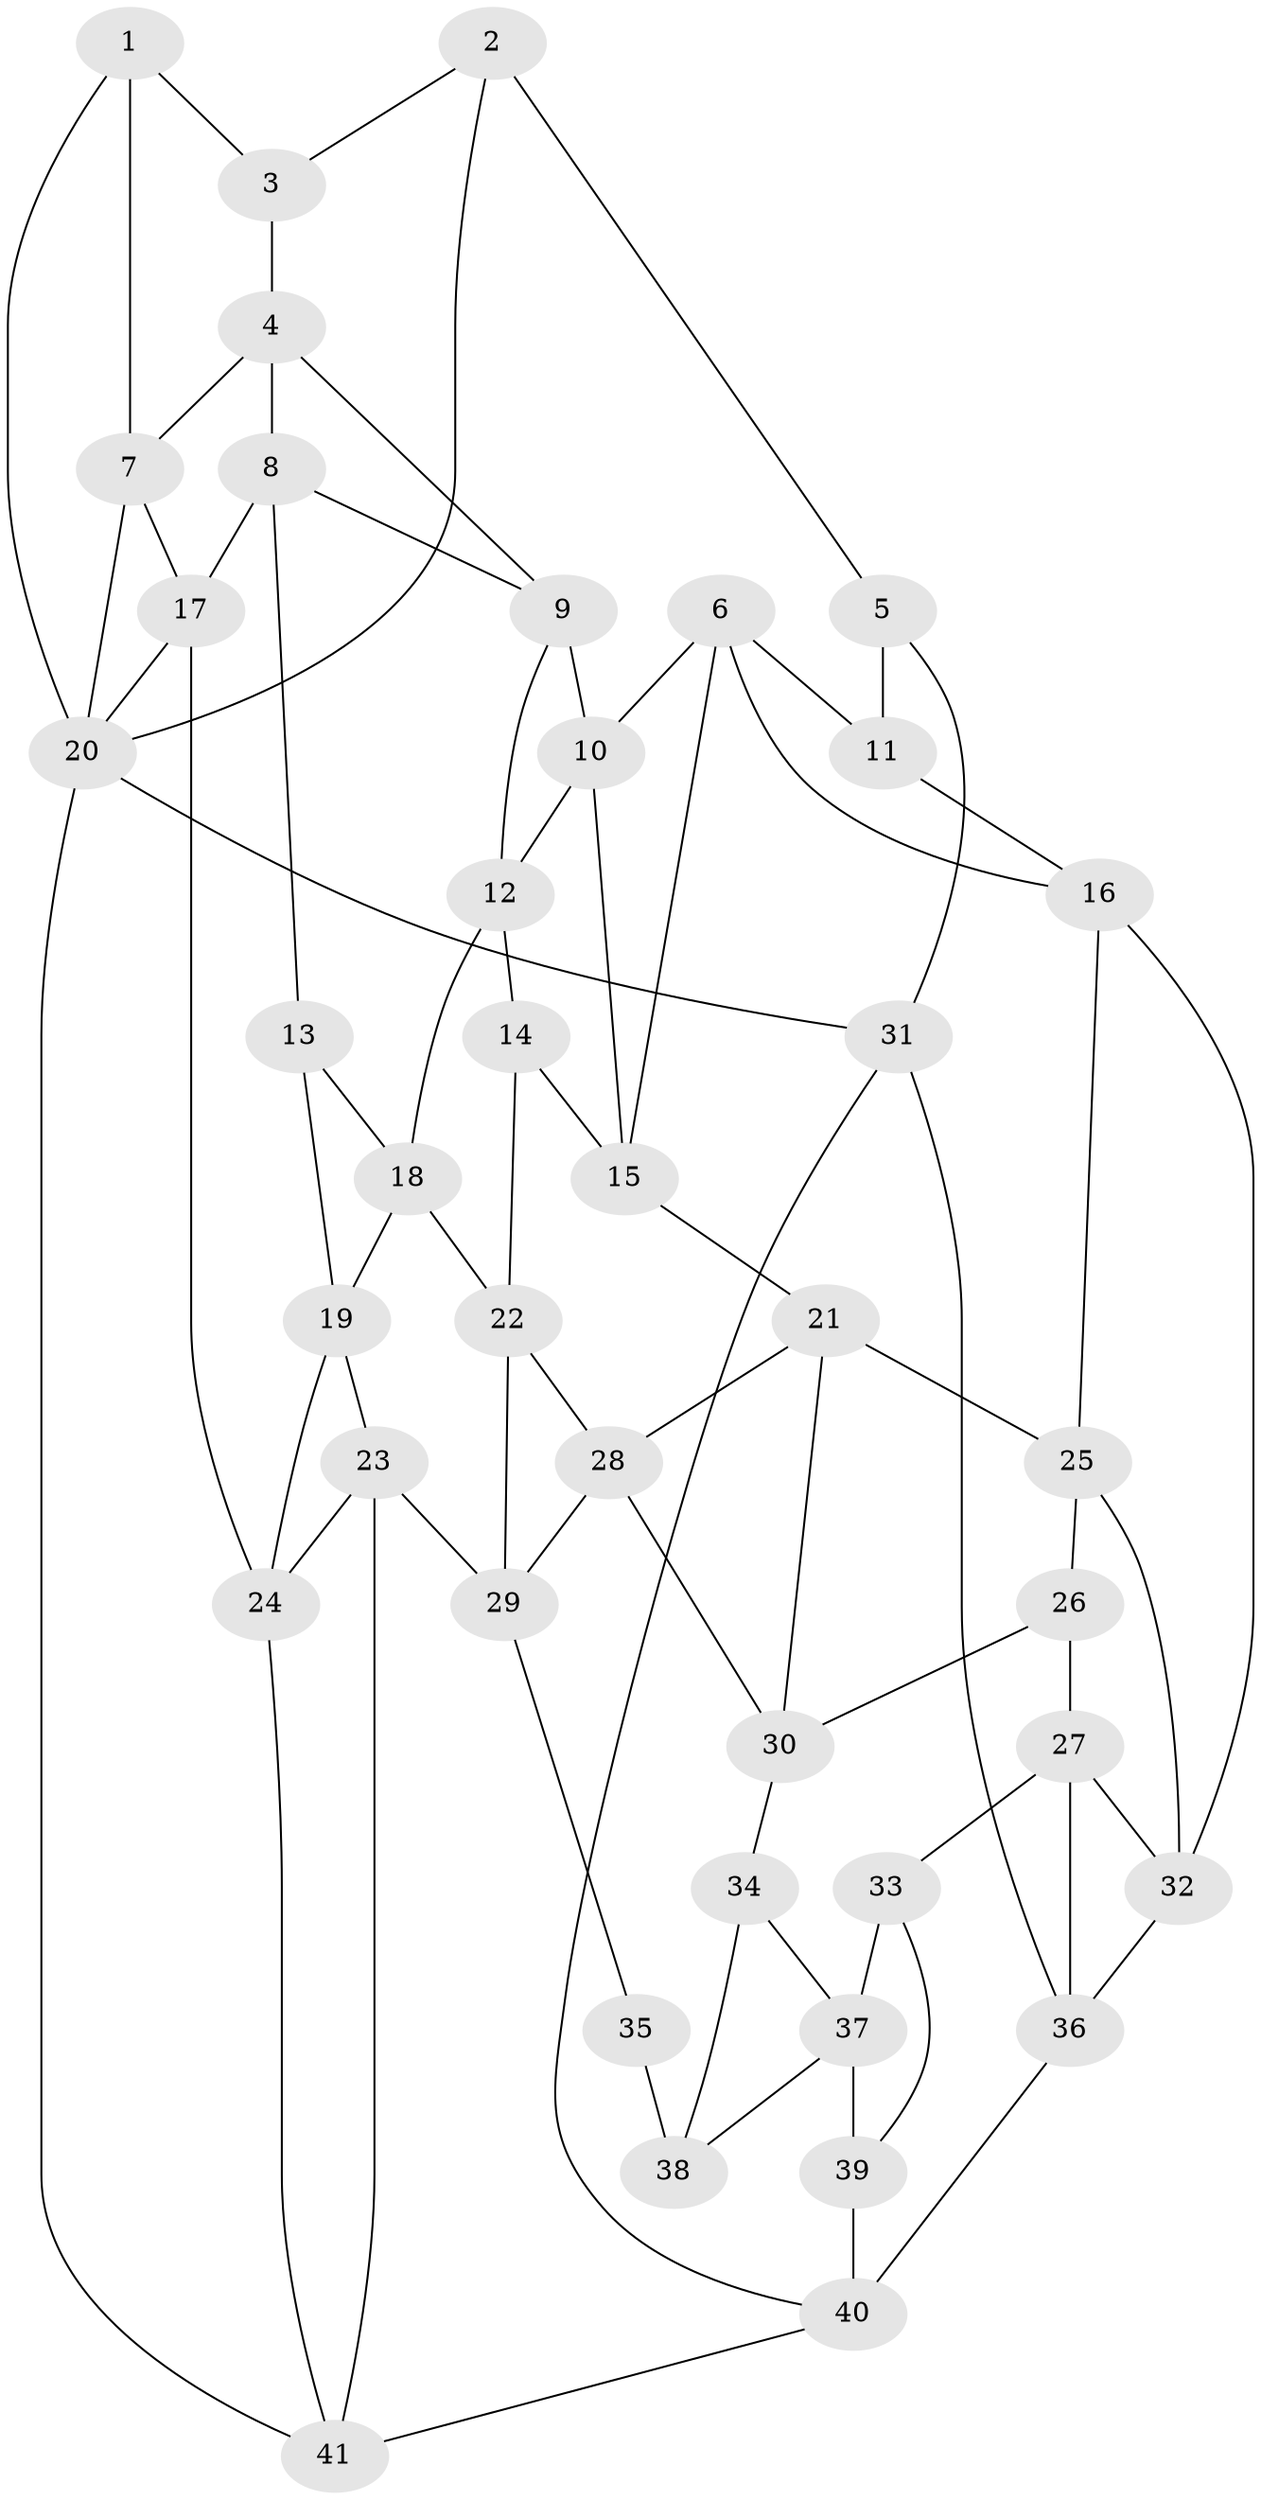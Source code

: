 // original degree distribution, {3: 0.024691358024691357, 6: 0.2345679012345679, 4: 0.2716049382716049, 5: 0.4691358024691358}
// Generated by graph-tools (version 1.1) at 2025/38/03/04/25 23:38:30]
// undirected, 41 vertices, 76 edges
graph export_dot {
  node [color=gray90,style=filled];
  1;
  2;
  3;
  4;
  5;
  6;
  7;
  8;
  9;
  10;
  11;
  12;
  13;
  14;
  15;
  16;
  17;
  18;
  19;
  20;
  21;
  22;
  23;
  24;
  25;
  26;
  27;
  28;
  29;
  30;
  31;
  32;
  33;
  34;
  35;
  36;
  37;
  38;
  39;
  40;
  41;
  1 -- 3 [weight=1.0];
  1 -- 7 [weight=1.0];
  1 -- 20 [weight=1.0];
  2 -- 3 [weight=1.0];
  2 -- 5 [weight=2.0];
  2 -- 20 [weight=1.0];
  3 -- 4 [weight=1.0];
  4 -- 7 [weight=1.0];
  4 -- 8 [weight=1.0];
  4 -- 9 [weight=1.0];
  5 -- 11 [weight=2.0];
  5 -- 31 [weight=1.0];
  6 -- 10 [weight=1.0];
  6 -- 11 [weight=1.0];
  6 -- 15 [weight=1.0];
  6 -- 16 [weight=1.0];
  7 -- 17 [weight=1.0];
  7 -- 20 [weight=1.0];
  8 -- 9 [weight=1.0];
  8 -- 13 [weight=1.0];
  8 -- 17 [weight=1.0];
  9 -- 10 [weight=1.0];
  9 -- 12 [weight=1.0];
  10 -- 12 [weight=1.0];
  10 -- 15 [weight=1.0];
  11 -- 16 [weight=1.0];
  12 -- 14 [weight=1.0];
  12 -- 18 [weight=1.0];
  13 -- 18 [weight=1.0];
  13 -- 19 [weight=1.0];
  14 -- 15 [weight=1.0];
  14 -- 22 [weight=1.0];
  15 -- 21 [weight=1.0];
  16 -- 25 [weight=1.0];
  16 -- 32 [weight=1.0];
  17 -- 20 [weight=1.0];
  17 -- 24 [weight=1.0];
  18 -- 19 [weight=1.0];
  18 -- 22 [weight=1.0];
  19 -- 23 [weight=1.0];
  19 -- 24 [weight=1.0];
  20 -- 31 [weight=1.0];
  20 -- 41 [weight=1.0];
  21 -- 25 [weight=1.0];
  21 -- 28 [weight=1.0];
  21 -- 30 [weight=1.0];
  22 -- 28 [weight=1.0];
  22 -- 29 [weight=1.0];
  23 -- 24 [weight=1.0];
  23 -- 29 [weight=1.0];
  23 -- 41 [weight=1.0];
  24 -- 41 [weight=1.0];
  25 -- 26 [weight=1.0];
  25 -- 32 [weight=1.0];
  26 -- 27 [weight=1.0];
  26 -- 30 [weight=1.0];
  27 -- 32 [weight=1.0];
  27 -- 33 [weight=1.0];
  27 -- 36 [weight=1.0];
  28 -- 29 [weight=1.0];
  28 -- 30 [weight=1.0];
  29 -- 35 [weight=1.0];
  30 -- 34 [weight=1.0];
  31 -- 36 [weight=1.0];
  31 -- 40 [weight=1.0];
  32 -- 36 [weight=1.0];
  33 -- 37 [weight=1.0];
  33 -- 39 [weight=1.0];
  34 -- 37 [weight=1.0];
  34 -- 38 [weight=1.0];
  35 -- 38 [weight=2.0];
  36 -- 40 [weight=1.0];
  37 -- 38 [weight=1.0];
  37 -- 39 [weight=1.0];
  39 -- 40 [weight=2.0];
  40 -- 41 [weight=1.0];
}
